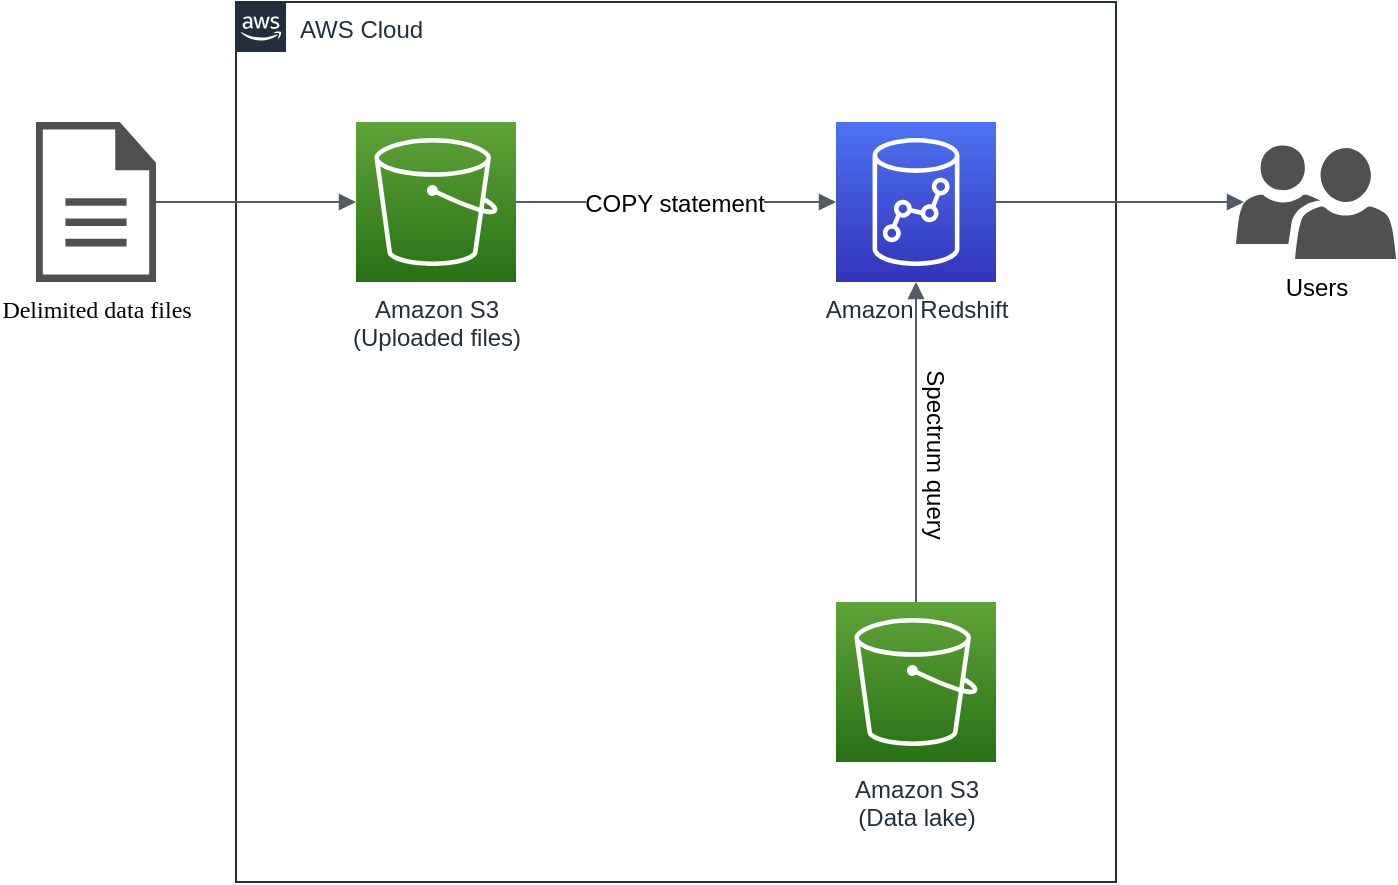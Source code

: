 <mxfile version="12.4.2" type="device" pages="1"><diagram id="EV9X0kExnaNuhynvROfR" name="Page-1"><mxGraphModel dx="1086" dy="966" grid="1" gridSize="10" guides="1" tooltips="1" connect="1" arrows="1" fold="1" page="1" pageScale="1" pageWidth="1100" pageHeight="850" math="0" shadow="0"><root><mxCell id="0"/><mxCell id="1" parent="0"/><mxCell id="mAQcOAGq06bvjQ-1SO_y-21" value="AWS Cloud" style="points=[[0,0],[0.25,0],[0.5,0],[0.75,0],[1,0],[1,0.25],[1,0.5],[1,0.75],[1,1],[0.75,1],[0.5,1],[0.25,1],[0,1],[0,0.75],[0,0.5],[0,0.25]];outlineConnect=0;gradientColor=none;html=1;whiteSpace=wrap;fontSize=12;fontStyle=0;shape=mxgraph.aws4.group;grIcon=mxgraph.aws4.group_aws_cloud_alt;strokeColor=#232F3E;fillColor=none;verticalAlign=top;align=left;spacingLeft=30;fontColor=#232F3E;dashed=0;" vertex="1" parent="1"><mxGeometry x="180" y="180" width="440" height="440" as="geometry"/></mxCell><mxCell id="mAQcOAGq06bvjQ-1SO_y-3" value="&lt;font face=&quot;Amazon Ember&quot;&gt;Delimited data files&lt;/font&gt;" style="pointerEvents=1;shadow=0;dashed=0;html=1;strokeColor=none;fillColor=#505050;labelPosition=center;verticalLabelPosition=bottom;verticalAlign=top;outlineConnect=0;align=center;shape=mxgraph.office.concepts.document;" vertex="1" parent="1"><mxGeometry x="80" y="240" width="60" height="80" as="geometry"/></mxCell><mxCell id="mAQcOAGq06bvjQ-1SO_y-4" value="Amazon S3&lt;br&gt;(Uploaded files)" style="outlineConnect=0;fontColor=#232F3E;gradientColor=#60A337;gradientDirection=north;fillColor=#277116;strokeColor=#ffffff;dashed=0;verticalLabelPosition=bottom;verticalAlign=top;align=center;html=1;fontSize=12;fontStyle=0;aspect=fixed;shape=mxgraph.aws4.resourceIcon;resIcon=mxgraph.aws4.s3;" vertex="1" parent="1"><mxGeometry x="240" y="240" width="80" height="80" as="geometry"/></mxCell><mxCell id="mAQcOAGq06bvjQ-1SO_y-5" value="Amazon Redshift" style="outlineConnect=0;fontColor=#232F3E;gradientColor=#4D72F3;gradientDirection=north;fillColor=#3334B9;strokeColor=#ffffff;dashed=0;verticalLabelPosition=bottom;verticalAlign=top;align=center;html=1;fontSize=12;fontStyle=0;aspect=fixed;shape=mxgraph.aws4.resourceIcon;resIcon=mxgraph.aws4.redshift;" vertex="1" parent="1"><mxGeometry x="480" y="240" width="80" height="80" as="geometry"/></mxCell><mxCell id="mAQcOAGq06bvjQ-1SO_y-6" value="Users" style="pointerEvents=1;shadow=0;dashed=0;html=1;strokeColor=none;labelPosition=center;verticalLabelPosition=bottom;verticalAlign=top;align=center;fillColor=#505050;shape=mxgraph.mscae.intune.user_group" vertex="1" parent="1"><mxGeometry x="680" y="251.5" width="80" height="57" as="geometry"/></mxCell><mxCell id="mAQcOAGq06bvjQ-1SO_y-7" value="Amazon S3&lt;br&gt;(Data lake)" style="outlineConnect=0;fontColor=#232F3E;gradientColor=#60A337;gradientDirection=north;fillColor=#277116;strokeColor=#ffffff;dashed=0;verticalLabelPosition=bottom;verticalAlign=top;align=center;html=1;fontSize=12;fontStyle=0;aspect=fixed;shape=mxgraph.aws4.resourceIcon;resIcon=mxgraph.aws4.s3;" vertex="1" parent="1"><mxGeometry x="480" y="480" width="80" height="80" as="geometry"/></mxCell><mxCell id="mAQcOAGq06bvjQ-1SO_y-8" value="" style="edgeStyle=orthogonalEdgeStyle;html=1;endArrow=block;elbow=vertical;startArrow=none;endFill=1;strokeColor=#545B64;rounded=0;" edge="1" parent="1" source="mAQcOAGq06bvjQ-1SO_y-3" target="mAQcOAGq06bvjQ-1SO_y-4"><mxGeometry width="100" relative="1" as="geometry"><mxPoint x="190" y="440" as="sourcePoint"/><mxPoint x="100" y="470" as="targetPoint"/></mxGeometry></mxCell><mxCell id="mAQcOAGq06bvjQ-1SO_y-13" value="" style="edgeStyle=orthogonalEdgeStyle;html=1;endArrow=block;elbow=vertical;startArrow=none;endFill=1;strokeColor=#545B64;rounded=0;" edge="1" parent="1" source="mAQcOAGq06bvjQ-1SO_y-4" target="mAQcOAGq06bvjQ-1SO_y-5"><mxGeometry width="100" relative="1" as="geometry"><mxPoint x="330" y="280" as="sourcePoint"/><mxPoint x="430" y="280" as="targetPoint"/></mxGeometry></mxCell><mxCell id="mAQcOAGq06bvjQ-1SO_y-14" value="COPY statement" style="text;html=1;align=center;verticalAlign=middle;resizable=0;points=[];;labelBackgroundColor=#ffffff;" vertex="1" connectable="0" parent="mAQcOAGq06bvjQ-1SO_y-13"><mxGeometry x="0.19" y="-1" relative="1" as="geometry"><mxPoint x="-16" as="offset"/></mxGeometry></mxCell><mxCell id="mAQcOAGq06bvjQ-1SO_y-16" value="" style="edgeStyle=orthogonalEdgeStyle;html=1;endArrow=block;elbow=vertical;startArrow=none;endFill=1;strokeColor=#545B64;rounded=0;" edge="1" parent="1" source="mAQcOAGq06bvjQ-1SO_y-7" target="mAQcOAGq06bvjQ-1SO_y-5"><mxGeometry width="100" relative="1" as="geometry"><mxPoint x="470" y="400" as="sourcePoint"/><mxPoint x="570" y="400" as="targetPoint"/></mxGeometry></mxCell><mxCell id="mAQcOAGq06bvjQ-1SO_y-17" value="Spectrum query" style="text;html=1;align=center;verticalAlign=middle;resizable=0;points=[];;labelBackgroundColor=#ffffff;rotation=90;" vertex="1" connectable="0" parent="mAQcOAGq06bvjQ-1SO_y-16"><mxGeometry x="0.217" y="4" relative="1" as="geometry"><mxPoint x="14" y="23" as="offset"/></mxGeometry></mxCell><mxCell id="mAQcOAGq06bvjQ-1SO_y-18" value="" style="edgeStyle=orthogonalEdgeStyle;html=1;endArrow=block;elbow=vertical;startArrow=none;endFill=1;strokeColor=#545B64;rounded=0;entryX=0.05;entryY=0.5;entryDx=0;entryDy=0;entryPerimeter=0;" edge="1" parent="1" source="mAQcOAGq06bvjQ-1SO_y-5" target="mAQcOAGq06bvjQ-1SO_y-6"><mxGeometry width="100" relative="1" as="geometry"><mxPoint x="570" y="280" as="sourcePoint"/><mxPoint x="670" y="280" as="targetPoint"/></mxGeometry></mxCell></root></mxGraphModel></diagram></mxfile>